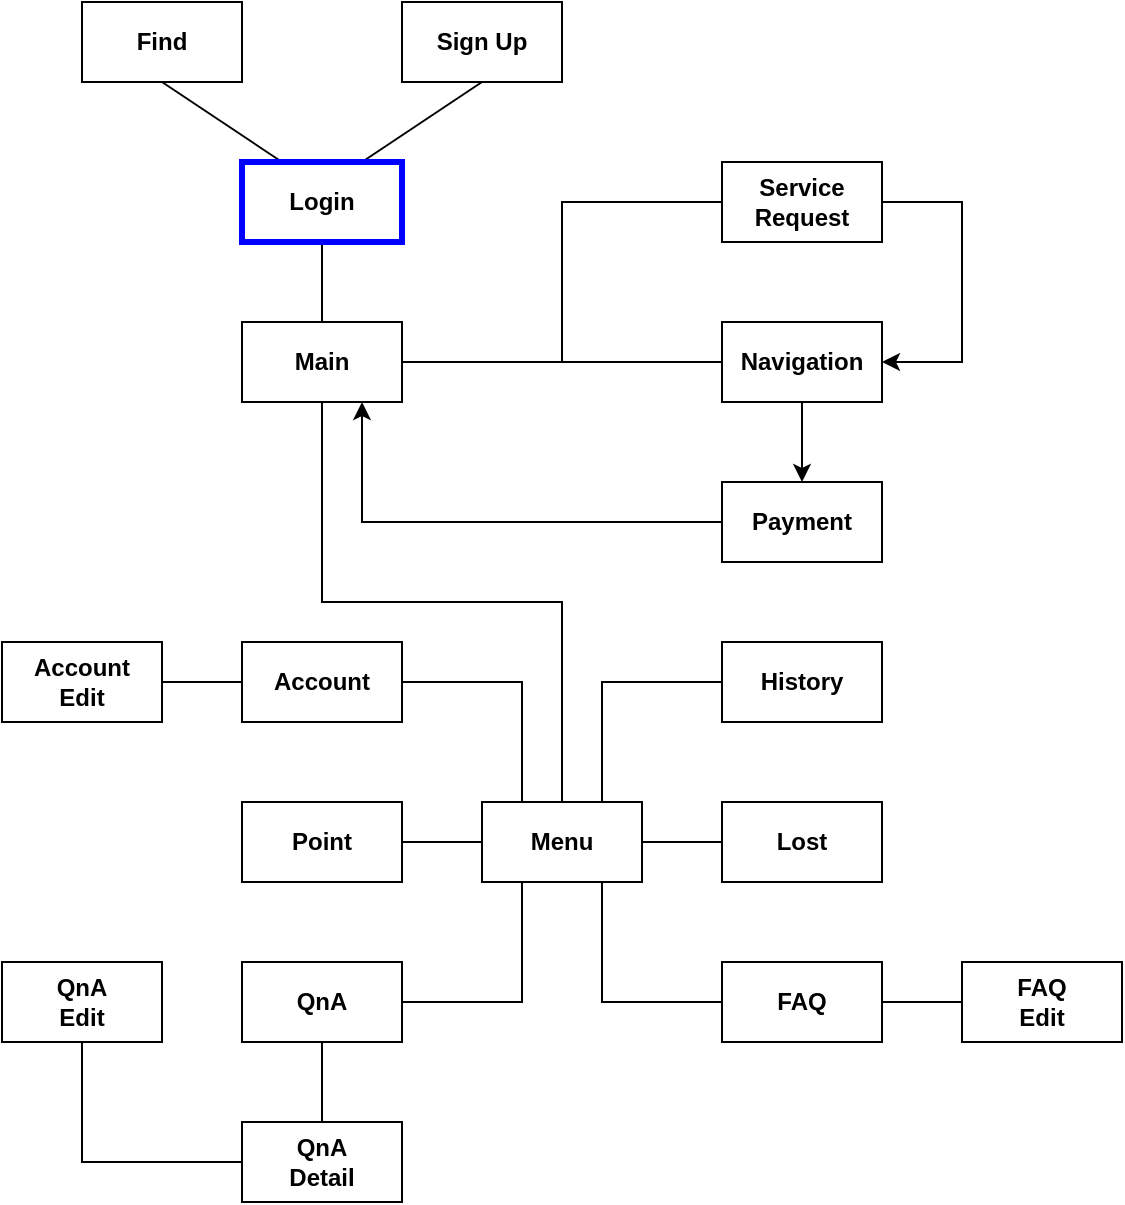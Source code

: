 <mxfile version="13.0.3" type="device"><diagram id="Qw86nKTzdn9INxZNIUnv" name="Page-1"><mxGraphModel dx="1422" dy="822" grid="1" gridSize="10" guides="1" tooltips="1" connect="1" arrows="1" fold="1" page="0" pageScale="1" pageWidth="827" pageHeight="1169" math="0" shadow="0"><root><mxCell id="0"/><mxCell id="1" parent="0"/><mxCell id="X_c-2rtzJfjRKxKHeiCO-8" value="" style="edgeStyle=orthogonalEdgeStyle;rounded=0;orthogonalLoop=1;jettySize=auto;html=1;endArrow=none;endFill=0;startArrow=none;startFill=0;" parent="1" source="X_c-2rtzJfjRKxKHeiCO-2" target="X_c-2rtzJfjRKxKHeiCO-5" edge="1"><mxGeometry relative="1" as="geometry"/></mxCell><mxCell id="FBHuXd80s7XICudjnqqU-73" style="rounded=0;orthogonalLoop=1;jettySize=auto;html=1;exitX=0.25;exitY=0;exitDx=0;exitDy=0;entryX=0.5;entryY=1;entryDx=0;entryDy=0;startArrow=none;startFill=0;endArrow=none;endFill=0;" parent="1" source="X_c-2rtzJfjRKxKHeiCO-2" target="X_c-2rtzJfjRKxKHeiCO-7" edge="1"><mxGeometry relative="1" as="geometry"/></mxCell><mxCell id="FBHuXd80s7XICudjnqqU-74" style="edgeStyle=none;rounded=0;orthogonalLoop=1;jettySize=auto;html=1;exitX=0.75;exitY=0;exitDx=0;exitDy=0;entryX=0.5;entryY=1;entryDx=0;entryDy=0;startArrow=none;startFill=0;endArrow=none;endFill=0;" parent="1" source="X_c-2rtzJfjRKxKHeiCO-2" target="X_c-2rtzJfjRKxKHeiCO-6" edge="1"><mxGeometry relative="1" as="geometry"/></mxCell><mxCell id="X_c-2rtzJfjRKxKHeiCO-2" value="&lt;span&gt;Login&lt;/span&gt;" style="rounded=0;whiteSpace=wrap;html=1;fontStyle=1;strokeWidth=3;strokeColor=#0000FF;" parent="1" vertex="1"><mxGeometry x="200" y="240" width="80" height="40" as="geometry"/></mxCell><mxCell id="oPDbF03YxXFCBE9FZ4yL-50" style="edgeStyle=orthogonalEdgeStyle;rounded=0;orthogonalLoop=1;jettySize=auto;html=1;exitX=0.5;exitY=1;exitDx=0;exitDy=0;entryX=0.5;entryY=0;entryDx=0;entryDy=0;startArrow=none;startFill=0;endArrow=none;endFill=0;" parent="1" source="X_c-2rtzJfjRKxKHeiCO-5" target="oPDbF03YxXFCBE9FZ4yL-39" edge="1"><mxGeometry relative="1" as="geometry"/></mxCell><mxCell id="oPDbF03YxXFCBE9FZ4yL-66" style="edgeStyle=orthogonalEdgeStyle;rounded=0;orthogonalLoop=1;jettySize=auto;html=1;exitX=1;exitY=0.5;exitDx=0;exitDy=0;entryX=0;entryY=0.5;entryDx=0;entryDy=0;startArrow=none;startFill=0;endArrow=none;endFill=0;" parent="1" source="X_c-2rtzJfjRKxKHeiCO-5" target="X_c-2rtzJfjRKxKHeiCO-15" edge="1"><mxGeometry relative="1" as="geometry"><Array as="points"><mxPoint x="360" y="340"/><mxPoint x="360" y="260"/></Array></mxGeometry></mxCell><mxCell id="X_c-2rtzJfjRKxKHeiCO-5" value="&lt;b&gt;Main&lt;br&gt;&lt;/b&gt;" style="rounded=0;whiteSpace=wrap;html=1;" parent="1" vertex="1"><mxGeometry x="200" y="320" width="80" height="40" as="geometry"/></mxCell><mxCell id="X_c-2rtzJfjRKxKHeiCO-6" value="&lt;b&gt;Sign Up&lt;br&gt;&lt;/b&gt;" style="rounded=0;whiteSpace=wrap;html=1;" parent="1" vertex="1"><mxGeometry x="280" y="160" width="80" height="40" as="geometry"/></mxCell><mxCell id="X_c-2rtzJfjRKxKHeiCO-7" value="&lt;b&gt;Find&lt;br&gt;&lt;/b&gt;" style="rounded=0;whiteSpace=wrap;html=1;" parent="1" vertex="1"><mxGeometry x="120" y="160" width="80" height="40" as="geometry"/></mxCell><mxCell id="joFm4hT4QvwzkEJ4-KoP-2" style="edgeStyle=orthogonalEdgeStyle;rounded=0;orthogonalLoop=1;jettySize=auto;html=1;entryX=1;entryY=0.5;entryDx=0;entryDy=0;" edge="1" parent="1" source="X_c-2rtzJfjRKxKHeiCO-15" target="joFm4hT4QvwzkEJ4-KoP-1"><mxGeometry relative="1" as="geometry"><Array as="points"><mxPoint x="560" y="260"/><mxPoint x="560" y="340"/></Array></mxGeometry></mxCell><mxCell id="X_c-2rtzJfjRKxKHeiCO-15" value="&lt;b&gt;Service&lt;br&gt;Request&lt;br&gt;&lt;/b&gt;" style="rounded=0;whiteSpace=wrap;html=1;" parent="1" vertex="1"><mxGeometry x="440" y="240" width="80" height="40" as="geometry"/></mxCell><mxCell id="oPDbF03YxXFCBE9FZ4yL-25" style="edgeStyle=none;rounded=0;orthogonalLoop=1;jettySize=auto;html=1;exitX=0.5;exitY=0;exitDx=0;exitDy=0;startArrow=none;startFill=0;endArrow=none;endFill=0;" parent="1" edge="1"><mxGeometry relative="1" as="geometry"><mxPoint x="199" y="400" as="sourcePoint"/><mxPoint x="199" y="400" as="targetPoint"/></mxGeometry></mxCell><mxCell id="oPDbF03YxXFCBE9FZ4yL-51" style="edgeStyle=orthogonalEdgeStyle;rounded=0;orthogonalLoop=1;jettySize=auto;html=1;exitX=0;exitY=0.5;exitDx=0;exitDy=0;entryX=1;entryY=0.5;entryDx=0;entryDy=0;startArrow=none;startFill=0;endArrow=none;endFill=0;" parent="1" source="oPDbF03YxXFCBE9FZ4yL-39" target="oPDbF03YxXFCBE9FZ4yL-40" edge="1"><mxGeometry relative="1" as="geometry"/></mxCell><mxCell id="oPDbF03YxXFCBE9FZ4yL-52" style="edgeStyle=orthogonalEdgeStyle;rounded=0;orthogonalLoop=1;jettySize=auto;html=1;exitX=0.25;exitY=0;exitDx=0;exitDy=0;entryX=1;entryY=0.5;entryDx=0;entryDy=0;startArrow=none;startFill=0;endArrow=none;endFill=0;" parent="1" source="oPDbF03YxXFCBE9FZ4yL-39" target="oPDbF03YxXFCBE9FZ4yL-42" edge="1"><mxGeometry relative="1" as="geometry"/></mxCell><mxCell id="oPDbF03YxXFCBE9FZ4yL-53" style="edgeStyle=orthogonalEdgeStyle;rounded=0;orthogonalLoop=1;jettySize=auto;html=1;exitX=0.75;exitY=0;exitDx=0;exitDy=0;entryX=0;entryY=0.5;entryDx=0;entryDy=0;startArrow=none;startFill=0;endArrow=none;endFill=0;" parent="1" source="oPDbF03YxXFCBE9FZ4yL-39" target="oPDbF03YxXFCBE9FZ4yL-43" edge="1"><mxGeometry relative="1" as="geometry"/></mxCell><mxCell id="oPDbF03YxXFCBE9FZ4yL-54" style="edgeStyle=orthogonalEdgeStyle;rounded=0;orthogonalLoop=1;jettySize=auto;html=1;exitX=1;exitY=0.5;exitDx=0;exitDy=0;startArrow=none;startFill=0;endArrow=none;endFill=0;" parent="1" source="oPDbF03YxXFCBE9FZ4yL-39" target="oPDbF03YxXFCBE9FZ4yL-41" edge="1"><mxGeometry relative="1" as="geometry"/></mxCell><mxCell id="oPDbF03YxXFCBE9FZ4yL-55" style="edgeStyle=orthogonalEdgeStyle;rounded=0;orthogonalLoop=1;jettySize=auto;html=1;exitX=0.25;exitY=1;exitDx=0;exitDy=0;entryX=1;entryY=0.5;entryDx=0;entryDy=0;startArrow=none;startFill=0;endArrow=none;endFill=0;" parent="1" source="oPDbF03YxXFCBE9FZ4yL-39" target="oPDbF03YxXFCBE9FZ4yL-44" edge="1"><mxGeometry relative="1" as="geometry"/></mxCell><mxCell id="oPDbF03YxXFCBE9FZ4yL-56" style="edgeStyle=orthogonalEdgeStyle;rounded=0;orthogonalLoop=1;jettySize=auto;html=1;exitX=0.75;exitY=1;exitDx=0;exitDy=0;entryX=0;entryY=0.5;entryDx=0;entryDy=0;startArrow=none;startFill=0;endArrow=none;endFill=0;" parent="1" source="oPDbF03YxXFCBE9FZ4yL-39" target="oPDbF03YxXFCBE9FZ4yL-45" edge="1"><mxGeometry relative="1" as="geometry"/></mxCell><mxCell id="oPDbF03YxXFCBE9FZ4yL-39" value="&lt;b&gt;Menu&lt;br&gt;&lt;/b&gt;" style="rounded=0;whiteSpace=wrap;html=1;" parent="1" vertex="1"><mxGeometry x="320" y="560" width="80" height="40" as="geometry"/></mxCell><mxCell id="oPDbF03YxXFCBE9FZ4yL-40" value="&lt;b&gt;Point&lt;br&gt;&lt;/b&gt;" style="rounded=0;whiteSpace=wrap;html=1;" parent="1" vertex="1"><mxGeometry x="200" y="560" width="80" height="40" as="geometry"/></mxCell><mxCell id="oPDbF03YxXFCBE9FZ4yL-41" value="&lt;b&gt;Lost&lt;br&gt;&lt;/b&gt;" style="rounded=0;whiteSpace=wrap;html=1;" parent="1" vertex="1"><mxGeometry x="440" y="560" width="80" height="40" as="geometry"/></mxCell><mxCell id="oPDbF03YxXFCBE9FZ4yL-65" value="" style="edgeStyle=orthogonalEdgeStyle;rounded=0;orthogonalLoop=1;jettySize=auto;html=1;startArrow=none;startFill=0;endArrow=none;endFill=0;" parent="1" source="oPDbF03YxXFCBE9FZ4yL-42" target="oPDbF03YxXFCBE9FZ4yL-63" edge="1"><mxGeometry relative="1" as="geometry"/></mxCell><mxCell id="oPDbF03YxXFCBE9FZ4yL-42" value="&lt;b&gt;Account&lt;br&gt;&lt;/b&gt;" style="rounded=0;whiteSpace=wrap;html=1;" parent="1" vertex="1"><mxGeometry x="200" y="480" width="80" height="40" as="geometry"/></mxCell><mxCell id="oPDbF03YxXFCBE9FZ4yL-43" value="&lt;b&gt;History&lt;br&gt;&lt;/b&gt;" style="rounded=0;whiteSpace=wrap;html=1;" parent="1" vertex="1"><mxGeometry x="440" y="480" width="80" height="40" as="geometry"/></mxCell><mxCell id="oPDbF03YxXFCBE9FZ4yL-44" value="&lt;b&gt;QnA&lt;br&gt;&lt;/b&gt;" style="rounded=0;whiteSpace=wrap;html=1;" parent="1" vertex="1"><mxGeometry x="200" y="640" width="80" height="40" as="geometry"/></mxCell><mxCell id="oPDbF03YxXFCBE9FZ4yL-60" style="edgeStyle=orthogonalEdgeStyle;rounded=0;orthogonalLoop=1;jettySize=auto;html=1;exitX=1;exitY=0.5;exitDx=0;exitDy=0;entryX=0;entryY=0.5;entryDx=0;entryDy=0;startArrow=none;startFill=0;endArrow=none;endFill=0;" parent="1" source="oPDbF03YxXFCBE9FZ4yL-45" target="oPDbF03YxXFCBE9FZ4yL-49" edge="1"><mxGeometry relative="1" as="geometry"/></mxCell><mxCell id="oPDbF03YxXFCBE9FZ4yL-45" value="&lt;b&gt;FAQ&lt;br&gt;&lt;/b&gt;" style="rounded=0;whiteSpace=wrap;html=1;" parent="1" vertex="1"><mxGeometry x="440" y="640" width="80" height="40" as="geometry"/></mxCell><mxCell id="oPDbF03YxXFCBE9FZ4yL-59" style="edgeStyle=orthogonalEdgeStyle;rounded=0;orthogonalLoop=1;jettySize=auto;html=1;exitX=0.5;exitY=0;exitDx=0;exitDy=0;entryX=0.5;entryY=1;entryDx=0;entryDy=0;startArrow=none;startFill=0;endArrow=none;endFill=0;" parent="1" source="oPDbF03YxXFCBE9FZ4yL-46" target="oPDbF03YxXFCBE9FZ4yL-44" edge="1"><mxGeometry relative="1" as="geometry"/></mxCell><mxCell id="oPDbF03YxXFCBE9FZ4yL-46" value="&lt;b&gt;QnA&lt;br&gt;Detail&lt;br&gt;&lt;/b&gt;" style="rounded=0;whiteSpace=wrap;html=1;" parent="1" vertex="1"><mxGeometry x="200" y="720" width="80" height="40" as="geometry"/></mxCell><mxCell id="oPDbF03YxXFCBE9FZ4yL-58" style="edgeStyle=orthogonalEdgeStyle;rounded=0;orthogonalLoop=1;jettySize=auto;html=1;exitX=0.5;exitY=1;exitDx=0;exitDy=0;entryX=0;entryY=0.5;entryDx=0;entryDy=0;startArrow=none;startFill=0;endArrow=none;endFill=0;" parent="1" source="oPDbF03YxXFCBE9FZ4yL-47" target="oPDbF03YxXFCBE9FZ4yL-46" edge="1"><mxGeometry relative="1" as="geometry"/></mxCell><mxCell id="oPDbF03YxXFCBE9FZ4yL-47" value="&lt;b&gt;QnA&lt;br&gt;Edit&lt;br&gt;&lt;/b&gt;" style="rounded=0;whiteSpace=wrap;html=1;" parent="1" vertex="1"><mxGeometry x="80" y="640" width="80" height="40" as="geometry"/></mxCell><mxCell id="oPDbF03YxXFCBE9FZ4yL-49" value="&lt;b&gt;FAQ&lt;br&gt;Edit&lt;br&gt;&lt;/b&gt;" style="rounded=0;whiteSpace=wrap;html=1;" parent="1" vertex="1"><mxGeometry x="560" y="640" width="80" height="40" as="geometry"/></mxCell><mxCell id="oPDbF03YxXFCBE9FZ4yL-63" value="&lt;b&gt;Account&lt;br&gt;Edit&lt;br&gt;&lt;/b&gt;" style="rounded=0;whiteSpace=wrap;html=1;" parent="1" vertex="1"><mxGeometry x="80" y="480" width="80" height="40" as="geometry"/></mxCell><mxCell id="joFm4hT4QvwzkEJ4-KoP-4" value="" style="edgeStyle=orthogonalEdgeStyle;rounded=0;orthogonalLoop=1;jettySize=auto;html=1;" edge="1" parent="1" source="joFm4hT4QvwzkEJ4-KoP-1" target="joFm4hT4QvwzkEJ4-KoP-3"><mxGeometry relative="1" as="geometry"/></mxCell><mxCell id="joFm4hT4QvwzkEJ4-KoP-6" style="edgeStyle=orthogonalEdgeStyle;rounded=0;orthogonalLoop=1;jettySize=auto;html=1;entryX=1;entryY=0.5;entryDx=0;entryDy=0;endArrow=none;endFill=0;" edge="1" parent="1" source="joFm4hT4QvwzkEJ4-KoP-1" target="X_c-2rtzJfjRKxKHeiCO-5"><mxGeometry relative="1" as="geometry"/></mxCell><mxCell id="joFm4hT4QvwzkEJ4-KoP-1" value="&lt;b&gt;Navigation&lt;br&gt;&lt;/b&gt;" style="rounded=0;whiteSpace=wrap;html=1;" vertex="1" parent="1"><mxGeometry x="440" y="320" width="80" height="40" as="geometry"/></mxCell><mxCell id="joFm4hT4QvwzkEJ4-KoP-5" style="edgeStyle=orthogonalEdgeStyle;rounded=0;orthogonalLoop=1;jettySize=auto;html=1;entryX=0.75;entryY=1;entryDx=0;entryDy=0;" edge="1" parent="1" source="joFm4hT4QvwzkEJ4-KoP-3" target="X_c-2rtzJfjRKxKHeiCO-5"><mxGeometry relative="1" as="geometry"/></mxCell><mxCell id="joFm4hT4QvwzkEJ4-KoP-3" value="&lt;b&gt;Payment&lt;br&gt;&lt;/b&gt;" style="rounded=0;whiteSpace=wrap;html=1;" vertex="1" parent="1"><mxGeometry x="440" y="400" width="80" height="40" as="geometry"/></mxCell></root></mxGraphModel></diagram></mxfile>